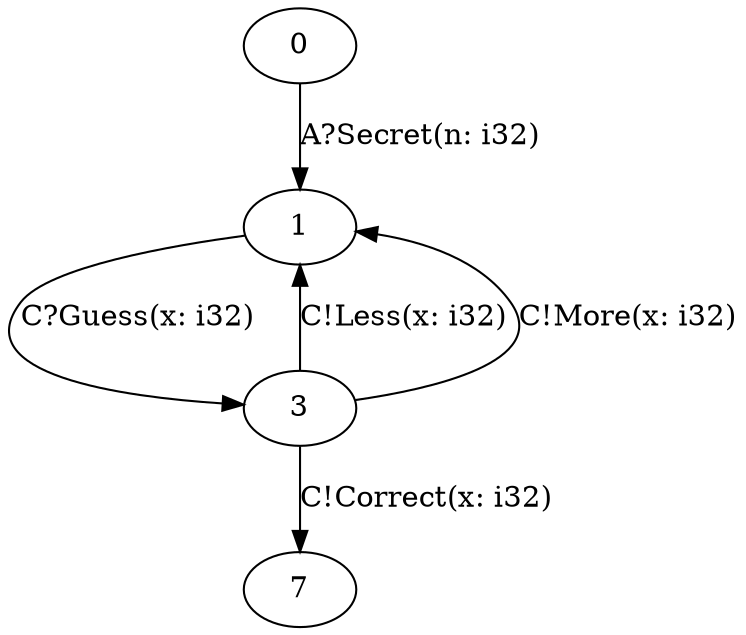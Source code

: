 digraph B {
  0;
  1;
  3;
  7;
  
  
  0 -> 1 [label="A?Secret(n: i32)", ];
  1 -> 3 [label="C?Guess(x: i32)", ];
  3 -> 1 [label="C!Less(x: i32)", ];
  3 -> 1 [label="C!More(x: i32)", ];
  3 -> 7 [label="C!Correct(x: i32)", ];
  
  }
